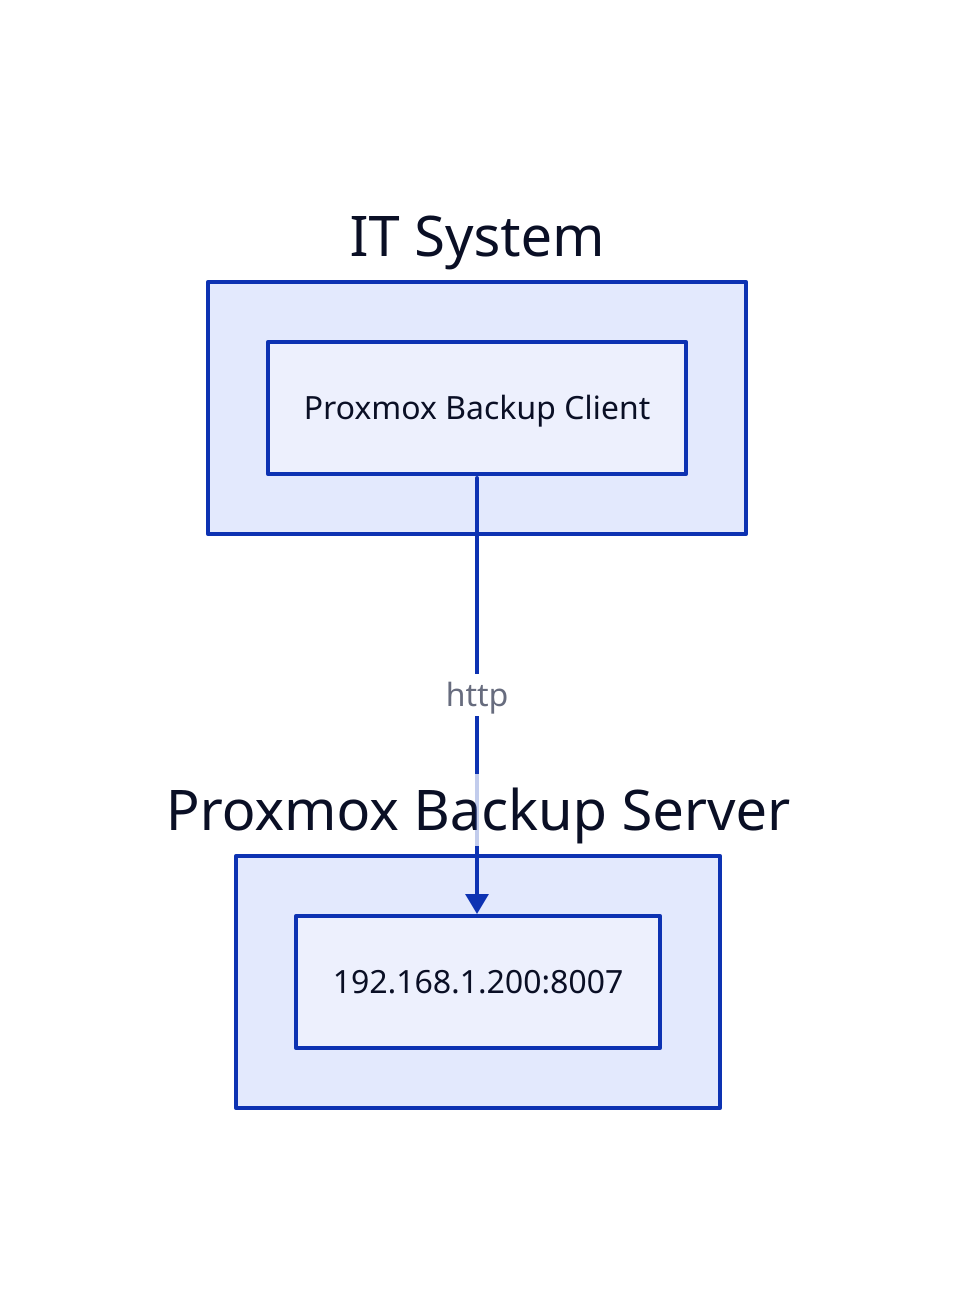 # compile:
# d2 --font-regular=C:\Windows\Fonts\times.ttf --font-bold=C:\Windows\Fonts\timesbd.ttf --font-italic=C:\Windows\Fonts\timesi.ttf -t 1 -w .\proxmox-architecture-diagram.d2 .\proxmox-architecture-diagram.png
is: IT System
is {
    pbc: Proxmox Backup Client
}
bs: Proxmox Backup Server
bs {
    ip: 192.168.1.200:8007
}

is.pbc -> bs.ip: http